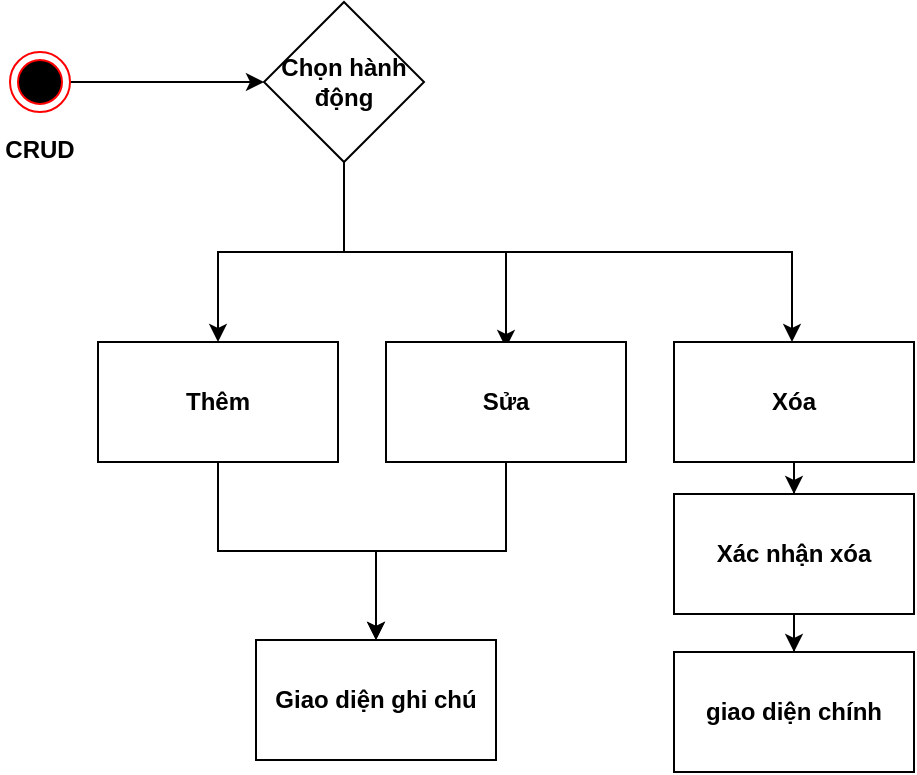<mxfile version="14.6.13" type="github">
  <diagram id="Sjlp-tuk9H8oq1HZ3nFa" name="Page-1">
    <mxGraphModel dx="868" dy="401" grid="0" gridSize="10" guides="1" tooltips="1" connect="1" arrows="1" fold="1" page="0" pageScale="1" pageWidth="850" pageHeight="1100" math="0" shadow="0">
      <root>
        <mxCell id="0" />
        <mxCell id="1" parent="0" />
        <mxCell id="yDI9pnS0W2EIOpYg3BBL-4" value="" style="edgeStyle=orthogonalEdgeStyle;rounded=0;orthogonalLoop=1;jettySize=auto;html=1;entryX=0;entryY=0.5;entryDx=0;entryDy=0;fontStyle=1" edge="1" parent="1" source="yDI9pnS0W2EIOpYg3BBL-2" target="yDI9pnS0W2EIOpYg3BBL-7">
          <mxGeometry relative="1" as="geometry">
            <mxPoint x="291" y="61" as="targetPoint" />
          </mxGeometry>
        </mxCell>
        <mxCell id="yDI9pnS0W2EIOpYg3BBL-2" value="" style="ellipse;html=1;shape=endState;fillColor=#000000;strokeColor=#ff0000;fontStyle=1" vertex="1" parent="1">
          <mxGeometry x="44" y="46" width="30" height="30" as="geometry" />
        </mxCell>
        <mxCell id="yDI9pnS0W2EIOpYg3BBL-5" value="CRUD" style="text;html=1;strokeColor=none;fillColor=none;align=center;verticalAlign=middle;whiteSpace=wrap;rounded=0;fontStyle=1" vertex="1" parent="1">
          <mxGeometry x="39" y="85" width="40" height="20" as="geometry" />
        </mxCell>
        <mxCell id="yDI9pnS0W2EIOpYg3BBL-9" value="" style="edgeStyle=orthogonalEdgeStyle;rounded=0;orthogonalLoop=1;jettySize=auto;html=1;fontStyle=1" edge="1" parent="1" source="yDI9pnS0W2EIOpYg3BBL-7" target="yDI9pnS0W2EIOpYg3BBL-8">
          <mxGeometry relative="1" as="geometry" />
        </mxCell>
        <mxCell id="yDI9pnS0W2EIOpYg3BBL-12" value="" style="edgeStyle=orthogonalEdgeStyle;rounded=0;orthogonalLoop=1;jettySize=auto;html=1;fontStyle=1" edge="1" parent="1" source="yDI9pnS0W2EIOpYg3BBL-7" target="yDI9pnS0W2EIOpYg3BBL-11">
          <mxGeometry relative="1" as="geometry">
            <Array as="points">
              <mxPoint x="211" y="146" />
              <mxPoint x="435" y="146" />
            </Array>
          </mxGeometry>
        </mxCell>
        <mxCell id="yDI9pnS0W2EIOpYg3BBL-14" value="" style="edgeStyle=orthogonalEdgeStyle;rounded=0;orthogonalLoop=1;jettySize=auto;html=1;fontStyle=1" edge="1" parent="1" source="yDI9pnS0W2EIOpYg3BBL-7">
          <mxGeometry relative="1" as="geometry">
            <mxPoint x="292" y="194" as="targetPoint" />
            <Array as="points">
              <mxPoint x="211" y="146" />
              <mxPoint x="292" y="146" />
            </Array>
          </mxGeometry>
        </mxCell>
        <mxCell id="yDI9pnS0W2EIOpYg3BBL-7" value="&lt;span&gt;Chọn hành động&lt;/span&gt;" style="rhombus;whiteSpace=wrap;html=1;fontStyle=1" vertex="1" parent="1">
          <mxGeometry x="171" y="21" width="80" height="80" as="geometry" />
        </mxCell>
        <mxCell id="yDI9pnS0W2EIOpYg3BBL-16" value="" style="edgeStyle=orthogonalEdgeStyle;rounded=0;orthogonalLoop=1;jettySize=auto;html=1;" edge="1" parent="1" source="yDI9pnS0W2EIOpYg3BBL-8" target="yDI9pnS0W2EIOpYg3BBL-15">
          <mxGeometry relative="1" as="geometry" />
        </mxCell>
        <mxCell id="yDI9pnS0W2EIOpYg3BBL-8" value="&lt;span&gt;Thêm&lt;/span&gt;" style="whiteSpace=wrap;html=1;fontStyle=1" vertex="1" parent="1">
          <mxGeometry x="88" y="191" width="120" height="60" as="geometry" />
        </mxCell>
        <mxCell id="yDI9pnS0W2EIOpYg3BBL-17" value="" style="edgeStyle=orthogonalEdgeStyle;rounded=0;orthogonalLoop=1;jettySize=auto;html=1;" edge="1" parent="1" source="yDI9pnS0W2EIOpYg3BBL-10" target="yDI9pnS0W2EIOpYg3BBL-15">
          <mxGeometry relative="1" as="geometry" />
        </mxCell>
        <mxCell id="yDI9pnS0W2EIOpYg3BBL-10" value="Sửa" style="whiteSpace=wrap;html=1;fontStyle=1" vertex="1" parent="1">
          <mxGeometry x="232" y="191" width="120" height="60" as="geometry" />
        </mxCell>
        <mxCell id="yDI9pnS0W2EIOpYg3BBL-19" value="" style="edgeStyle=orthogonalEdgeStyle;rounded=0;orthogonalLoop=1;jettySize=auto;html=1;" edge="1" parent="1" source="yDI9pnS0W2EIOpYg3BBL-11" target="yDI9pnS0W2EIOpYg3BBL-18">
          <mxGeometry relative="1" as="geometry" />
        </mxCell>
        <mxCell id="yDI9pnS0W2EIOpYg3BBL-11" value="Xóa" style="whiteSpace=wrap;html=1;fontStyle=1" vertex="1" parent="1">
          <mxGeometry x="376" y="191" width="120" height="60" as="geometry" />
        </mxCell>
        <mxCell id="yDI9pnS0W2EIOpYg3BBL-15" value="Giao diện ghi chú" style="whiteSpace=wrap;html=1;fontStyle=1;" vertex="1" parent="1">
          <mxGeometry x="167" y="340" width="120" height="60" as="geometry" />
        </mxCell>
        <mxCell id="yDI9pnS0W2EIOpYg3BBL-21" value="" style="edgeStyle=orthogonalEdgeStyle;rounded=0;orthogonalLoop=1;jettySize=auto;html=1;" edge="1" parent="1" source="yDI9pnS0W2EIOpYg3BBL-18" target="yDI9pnS0W2EIOpYg3BBL-20">
          <mxGeometry relative="1" as="geometry" />
        </mxCell>
        <mxCell id="yDI9pnS0W2EIOpYg3BBL-18" value="Xác nhận xóa" style="whiteSpace=wrap;html=1;fontStyle=1;" vertex="1" parent="1">
          <mxGeometry x="376" y="267" width="120" height="60" as="geometry" />
        </mxCell>
        <mxCell id="yDI9pnS0W2EIOpYg3BBL-20" value="giao diện chính" style="whiteSpace=wrap;html=1;fontStyle=1;" vertex="1" parent="1">
          <mxGeometry x="376" y="346" width="120" height="60" as="geometry" />
        </mxCell>
      </root>
    </mxGraphModel>
  </diagram>
</mxfile>
